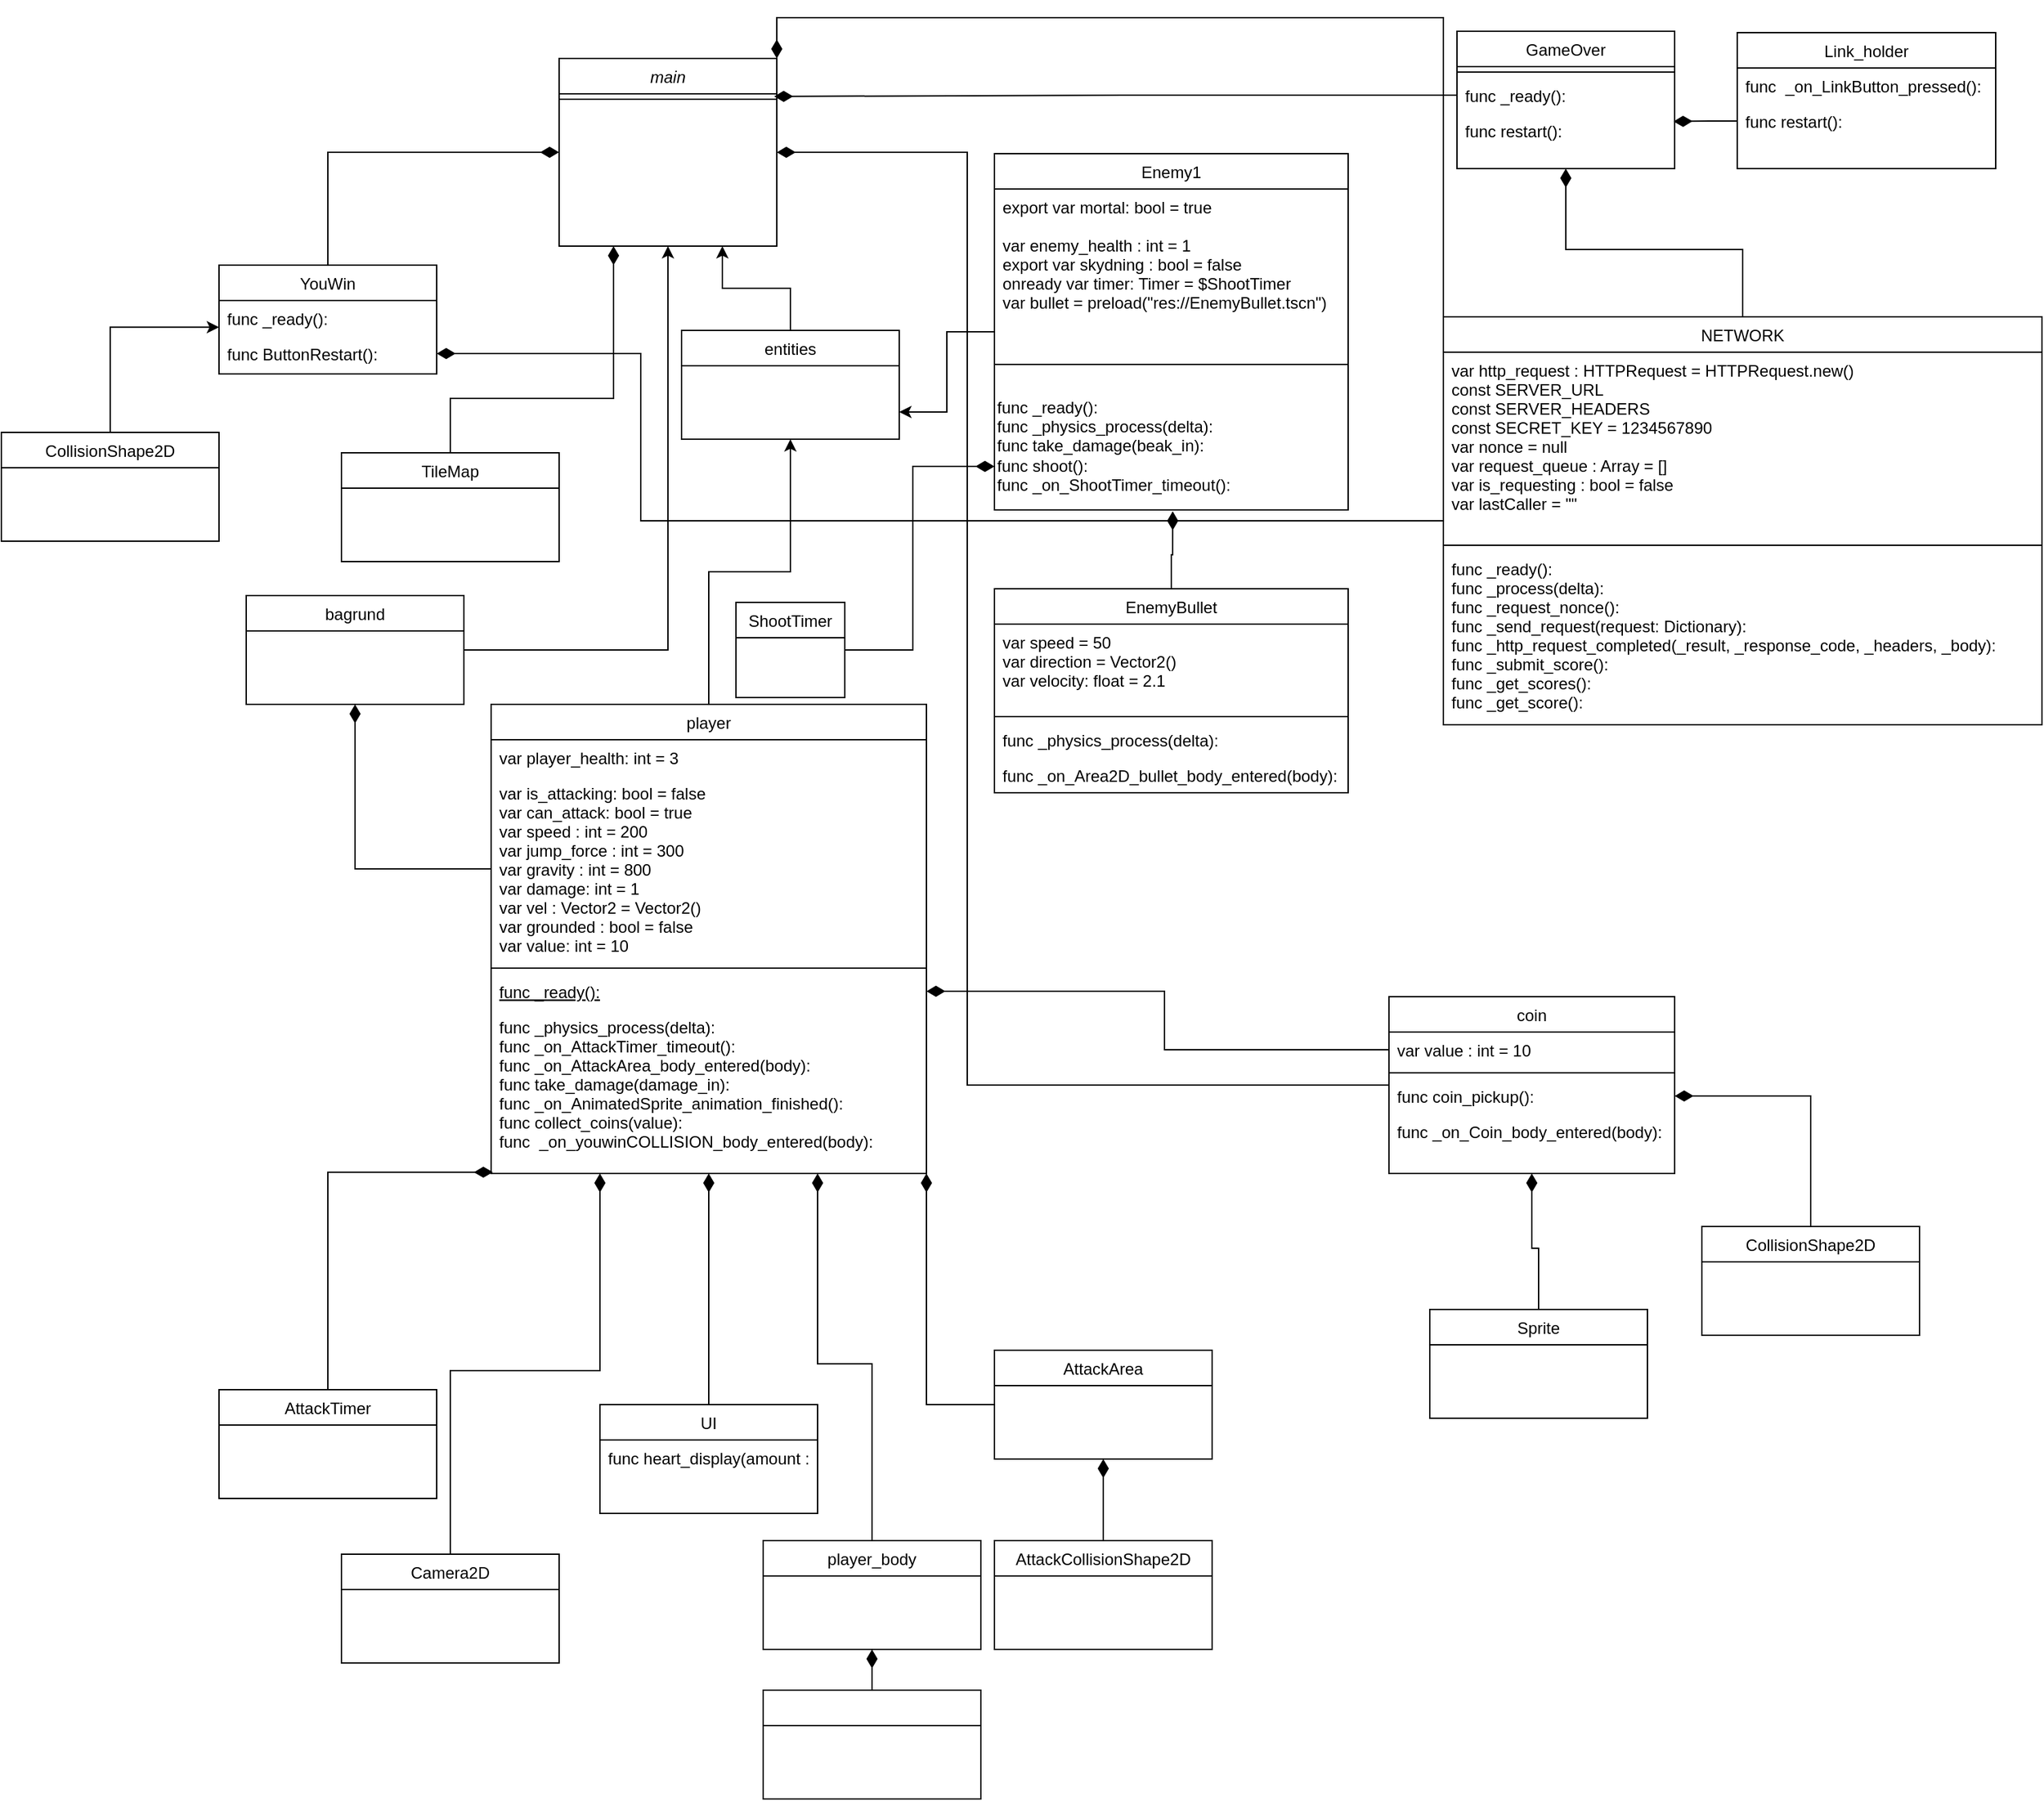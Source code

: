 <mxfile version="24.2.3" type="github">
  <diagram id="C5RBs43oDa-KdzZeNtuy" name="Page-1">
    <mxGraphModel dx="588" dy="365" grid="1" gridSize="10" guides="1" tooltips="1" connect="1" arrows="1" fold="1" page="1" pageScale="1" pageWidth="827" pageHeight="1169" math="0" shadow="0">
      <root>
        <mxCell id="WIyWlLk6GJQsqaUBKTNV-0" />
        <mxCell id="WIyWlLk6GJQsqaUBKTNV-1" parent="WIyWlLk6GJQsqaUBKTNV-0" />
        <mxCell id="zkfFHV4jXpPFQw0GAbJ--0" value="main&#xa;" style="swimlane;fontStyle=2;align=center;verticalAlign=top;childLayout=stackLayout;horizontal=1;startSize=26;horizontalStack=0;resizeParent=1;resizeLast=0;collapsible=1;marginBottom=0;rounded=0;shadow=0;strokeWidth=1;" parent="WIyWlLk6GJQsqaUBKTNV-1" vertex="1">
          <mxGeometry x="430" y="230" width="160" height="138" as="geometry">
            <mxRectangle x="230" y="140" width="160" height="26" as="alternateBounds" />
          </mxGeometry>
        </mxCell>
        <mxCell id="zkfFHV4jXpPFQw0GAbJ--4" value="" style="line;html=1;strokeWidth=1;align=left;verticalAlign=middle;spacingTop=-1;spacingLeft=3;spacingRight=3;rotatable=0;labelPosition=right;points=[];portConstraint=eastwest;" parent="zkfFHV4jXpPFQw0GAbJ--0" vertex="1">
          <mxGeometry y="26" width="160" height="8" as="geometry" />
        </mxCell>
        <mxCell id="t5_7RZDdP1yoLGq22iZe-99" style="edgeStyle=orthogonalEdgeStyle;rounded=0;orthogonalLoop=1;jettySize=auto;html=1;entryX=0.5;entryY=1;entryDx=0;entryDy=0;" parent="WIyWlLk6GJQsqaUBKTNV-1" source="zkfFHV4jXpPFQw0GAbJ--6" target="t5_7RZDdP1yoLGq22iZe-98" edge="1">
          <mxGeometry relative="1" as="geometry" />
        </mxCell>
        <mxCell id="zkfFHV4jXpPFQw0GAbJ--6" value="player&#xa;" style="swimlane;fontStyle=0;align=center;verticalAlign=top;childLayout=stackLayout;horizontal=1;startSize=26;horizontalStack=0;resizeParent=1;resizeLast=0;collapsible=1;marginBottom=0;rounded=0;shadow=0;strokeWidth=1;" parent="WIyWlLk6GJQsqaUBKTNV-1" vertex="1">
          <mxGeometry x="380" y="705" width="320" height="345" as="geometry">
            <mxRectangle x="130" y="380" width="160" height="26" as="alternateBounds" />
          </mxGeometry>
        </mxCell>
        <mxCell id="zkfFHV4jXpPFQw0GAbJ--7" value="var player_health: int = 3" style="text;align=left;verticalAlign=top;spacingLeft=4;spacingRight=4;overflow=hidden;rotatable=0;points=[[0,0.5],[1,0.5]];portConstraint=eastwest;" parent="zkfFHV4jXpPFQw0GAbJ--6" vertex="1">
          <mxGeometry y="26" width="320" height="26" as="geometry" />
        </mxCell>
        <mxCell id="zkfFHV4jXpPFQw0GAbJ--8" value="var is_attacking: bool = false&#xa;var can_attack: bool = true&#xa;var speed : int = 200&#xa;var jump_force : int = 300&#xa;var gravity : int = 800&#xa;var damage: int = 1&#xa;var vel : Vector2 = Vector2()&#xa;var grounded : bool = false&#xa;var value: int = 10" style="text;align=left;verticalAlign=top;spacingLeft=4;spacingRight=4;overflow=hidden;rotatable=0;points=[[0,0.5],[1,0.5]];portConstraint=eastwest;rounded=0;shadow=0;html=0;" parent="zkfFHV4jXpPFQw0GAbJ--6" vertex="1">
          <mxGeometry y="52" width="320" height="138" as="geometry" />
        </mxCell>
        <mxCell id="zkfFHV4jXpPFQw0GAbJ--9" value="" style="line;html=1;strokeWidth=1;align=left;verticalAlign=middle;spacingTop=-1;spacingLeft=3;spacingRight=3;rotatable=0;labelPosition=right;points=[];portConstraint=eastwest;" parent="zkfFHV4jXpPFQw0GAbJ--6" vertex="1">
          <mxGeometry y="190" width="320" height="8" as="geometry" />
        </mxCell>
        <mxCell id="zkfFHV4jXpPFQw0GAbJ--10" value="func _ready():&#xa;&#xa;" style="text;align=left;verticalAlign=top;spacingLeft=4;spacingRight=4;overflow=hidden;rotatable=0;points=[[0,0.5],[1,0.5]];portConstraint=eastwest;fontStyle=4" parent="zkfFHV4jXpPFQw0GAbJ--6" vertex="1">
          <mxGeometry y="198" width="320" height="26" as="geometry" />
        </mxCell>
        <mxCell id="zkfFHV4jXpPFQw0GAbJ--11" value="func _physics_process(delta):&#xa;func _on_AttackTimer_timeout():&#xa;func _on_AttackArea_body_entered(body):&#xa;func take_damage(damage_in):&#xa;func _on_AnimatedSprite_animation_finished():&#xa;func collect_coins(value):&#xa;func  _on_youwinCOLLISION_body_entered(body):&#xa;&#xa;" style="text;align=left;verticalAlign=top;spacingLeft=4;spacingRight=4;overflow=hidden;rotatable=0;points=[[0,0.5],[1,0.5]];portConstraint=eastwest;" parent="zkfFHV4jXpPFQw0GAbJ--6" vertex="1">
          <mxGeometry y="224" width="320" height="116" as="geometry" />
        </mxCell>
        <mxCell id="t5_7RZDdP1yoLGq22iZe-100" style="edgeStyle=orthogonalEdgeStyle;rounded=0;orthogonalLoop=1;jettySize=auto;html=1;entryX=1;entryY=0.75;entryDx=0;entryDy=0;" parent="WIyWlLk6GJQsqaUBKTNV-1" source="zkfFHV4jXpPFQw0GAbJ--13" target="t5_7RZDdP1yoLGq22iZe-98" edge="1">
          <mxGeometry relative="1" as="geometry" />
        </mxCell>
        <mxCell id="zkfFHV4jXpPFQw0GAbJ--13" value="Enemy1" style="swimlane;fontStyle=0;align=center;verticalAlign=top;childLayout=stackLayout;horizontal=1;startSize=26;horizontalStack=0;resizeParent=1;resizeLast=0;collapsible=1;marginBottom=0;rounded=0;shadow=0;strokeWidth=1;" parent="WIyWlLk6GJQsqaUBKTNV-1" vertex="1">
          <mxGeometry x="750" y="300" width="260" height="262" as="geometry">
            <mxRectangle x="340" y="380" width="170" height="26" as="alternateBounds" />
          </mxGeometry>
        </mxCell>
        <mxCell id="zkfFHV4jXpPFQw0GAbJ--14" value="export var mortal: bool = true&#xa;&#xa;var enemy_health : int = 1&#xa;export var skydning : bool = false&#xa;onready var timer: Timer = $ShootTimer&#xa;var bullet = preload(&quot;res://EnemyBullet.tscn&quot;)" style="text;align=left;verticalAlign=top;spacingLeft=4;spacingRight=4;overflow=hidden;rotatable=0;points=[[0,0.5],[1,0.5]];portConstraint=eastwest;" parent="zkfFHV4jXpPFQw0GAbJ--13" vertex="1">
          <mxGeometry y="26" width="260" height="114" as="geometry" />
        </mxCell>
        <mxCell id="zkfFHV4jXpPFQw0GAbJ--15" value="" style="line;html=1;strokeWidth=1;align=left;verticalAlign=middle;spacingTop=-1;spacingLeft=3;spacingRight=3;rotatable=0;labelPosition=right;points=[];portConstraint=eastwest;" parent="zkfFHV4jXpPFQw0GAbJ--13" vertex="1">
          <mxGeometry y="140" width="260" height="30" as="geometry" />
        </mxCell>
        <mxCell id="t5_7RZDdP1yoLGq22iZe-55" value="func _ready():&lt;br&gt;func _physics_process(delta):&lt;br&gt;func take_damage(beak_in):&lt;br&gt;func shoot():&lt;br&gt;func _on_ShootTimer_timeout():" style="text;html=1;align=left;verticalAlign=middle;resizable=0;points=[];autosize=1;strokeColor=none;fillColor=none;" parent="zkfFHV4jXpPFQw0GAbJ--13" vertex="1">
          <mxGeometry y="170" width="260" height="90" as="geometry" />
        </mxCell>
        <mxCell id="t5_7RZDdP1yoLGq22iZe-113" style="edgeStyle=orthogonalEdgeStyle;rounded=0;orthogonalLoop=1;jettySize=auto;html=1;entryX=1;entryY=0.5;entryDx=0;entryDy=0;endArrow=diamondThin;endFill=1;endSize=11;" parent="WIyWlLk6GJQsqaUBKTNV-1" source="zkfFHV4jXpPFQw0GAbJ--17" target="zkfFHV4jXpPFQw0GAbJ--0" edge="1">
          <mxGeometry relative="1" as="geometry">
            <Array as="points">
              <mxPoint x="730" y="985" />
              <mxPoint x="730" y="299" />
            </Array>
          </mxGeometry>
        </mxCell>
        <mxCell id="zkfFHV4jXpPFQw0GAbJ--17" value="coin&#xa;" style="swimlane;fontStyle=0;align=center;verticalAlign=top;childLayout=stackLayout;horizontal=1;startSize=26;horizontalStack=0;resizeParent=1;resizeLast=0;collapsible=1;marginBottom=0;rounded=0;shadow=0;strokeWidth=1;" parent="WIyWlLk6GJQsqaUBKTNV-1" vertex="1">
          <mxGeometry x="1040" y="920" width="210" height="130" as="geometry">
            <mxRectangle x="550" y="140" width="160" height="26" as="alternateBounds" />
          </mxGeometry>
        </mxCell>
        <mxCell id="zkfFHV4jXpPFQw0GAbJ--18" value="var value : int = 10" style="text;align=left;verticalAlign=top;spacingLeft=4;spacingRight=4;overflow=hidden;rotatable=0;points=[[0,0.5],[1,0.5]];portConstraint=eastwest;" parent="zkfFHV4jXpPFQw0GAbJ--17" vertex="1">
          <mxGeometry y="26" width="210" height="26" as="geometry" />
        </mxCell>
        <mxCell id="zkfFHV4jXpPFQw0GAbJ--23" value="" style="line;html=1;strokeWidth=1;align=left;verticalAlign=middle;spacingTop=-1;spacingLeft=3;spacingRight=3;rotatable=0;labelPosition=right;points=[];portConstraint=eastwest;" parent="zkfFHV4jXpPFQw0GAbJ--17" vertex="1">
          <mxGeometry y="52" width="210" height="8" as="geometry" />
        </mxCell>
        <mxCell id="zkfFHV4jXpPFQw0GAbJ--24" value="func coin_pickup():" style="text;align=left;verticalAlign=top;spacingLeft=4;spacingRight=4;overflow=hidden;rotatable=0;points=[[0,0.5],[1,0.5]];portConstraint=eastwest;" parent="zkfFHV4jXpPFQw0GAbJ--17" vertex="1">
          <mxGeometry y="60" width="210" height="26" as="geometry" />
        </mxCell>
        <mxCell id="zkfFHV4jXpPFQw0GAbJ--25" value="func _on_Coin_body_entered(body):" style="text;align=left;verticalAlign=top;spacingLeft=4;spacingRight=4;overflow=hidden;rotatable=0;points=[[0,0.5],[1,0.5]];portConstraint=eastwest;" parent="zkfFHV4jXpPFQw0GAbJ--17" vertex="1">
          <mxGeometry y="86" width="210" height="26" as="geometry" />
        </mxCell>
        <mxCell id="t5_7RZDdP1yoLGq22iZe-0" value="EnemyBullet" style="swimlane;fontStyle=0;align=center;verticalAlign=top;childLayout=stackLayout;horizontal=1;startSize=26;horizontalStack=0;resizeParent=1;resizeLast=0;collapsible=1;marginBottom=0;rounded=0;shadow=0;strokeWidth=1;" parent="WIyWlLk6GJQsqaUBKTNV-1" vertex="1">
          <mxGeometry x="750" y="620" width="260" height="150" as="geometry">
            <mxRectangle x="550" y="140" width="160" height="26" as="alternateBounds" />
          </mxGeometry>
        </mxCell>
        <mxCell id="t5_7RZDdP1yoLGq22iZe-1" value="var speed = 50&#xa;var direction = Vector2()&#xa;var velocity: float = 2.1&#xa;" style="text;align=left;verticalAlign=top;spacingLeft=4;spacingRight=4;overflow=hidden;rotatable=0;points=[[0,0.5],[1,0.5]];portConstraint=eastwest;" parent="t5_7RZDdP1yoLGq22iZe-0" vertex="1">
          <mxGeometry y="26" width="260" height="64" as="geometry" />
        </mxCell>
        <mxCell id="t5_7RZDdP1yoLGq22iZe-6" value="" style="line;html=1;strokeWidth=1;align=left;verticalAlign=middle;spacingTop=-1;spacingLeft=3;spacingRight=3;rotatable=0;labelPosition=right;points=[];portConstraint=eastwest;" parent="t5_7RZDdP1yoLGq22iZe-0" vertex="1">
          <mxGeometry y="90" width="260" height="8" as="geometry" />
        </mxCell>
        <mxCell id="t5_7RZDdP1yoLGq22iZe-7" value="func _physics_process(delta):" style="text;align=left;verticalAlign=top;spacingLeft=4;spacingRight=4;overflow=hidden;rotatable=0;points=[[0,0.5],[1,0.5]];portConstraint=eastwest;" parent="t5_7RZDdP1yoLGq22iZe-0" vertex="1">
          <mxGeometry y="98" width="260" height="26" as="geometry" />
        </mxCell>
        <mxCell id="t5_7RZDdP1yoLGq22iZe-8" value="func _on_Area2D_bullet_body_entered(body):" style="text;align=left;verticalAlign=top;spacingLeft=4;spacingRight=4;overflow=hidden;rotatable=0;points=[[0,0.5],[1,0.5]];portConstraint=eastwest;" parent="t5_7RZDdP1yoLGq22iZe-0" vertex="1">
          <mxGeometry y="124" width="260" height="26" as="geometry" />
        </mxCell>
        <mxCell id="t5_7RZDdP1yoLGq22iZe-102" style="edgeStyle=orthogonalEdgeStyle;rounded=0;orthogonalLoop=1;jettySize=auto;html=1;entryX=0;entryY=0.5;entryDx=0;entryDy=0;exitX=0.5;exitY=0;exitDx=0;exitDy=0;endArrow=diamondThin;endFill=1;endSize=11;" parent="WIyWlLk6GJQsqaUBKTNV-1" source="t5_7RZDdP1yoLGq22iZe-10" target="zkfFHV4jXpPFQw0GAbJ--0" edge="1">
          <mxGeometry relative="1" as="geometry" />
        </mxCell>
        <mxCell id="t5_7RZDdP1yoLGq22iZe-10" value="YouWin" style="swimlane;fontStyle=0;align=center;verticalAlign=top;childLayout=stackLayout;horizontal=1;startSize=26;horizontalStack=0;resizeParent=1;resizeLast=0;collapsible=1;marginBottom=0;rounded=0;shadow=0;strokeWidth=1;" parent="WIyWlLk6GJQsqaUBKTNV-1" vertex="1">
          <mxGeometry x="180" y="382" width="160" height="80" as="geometry">
            <mxRectangle x="550" y="140" width="160" height="26" as="alternateBounds" />
          </mxGeometry>
        </mxCell>
        <mxCell id="t5_7RZDdP1yoLGq22iZe-17" value="func _ready():" style="text;align=left;verticalAlign=top;spacingLeft=4;spacingRight=4;overflow=hidden;rotatable=0;points=[[0,0.5],[1,0.5]];portConstraint=eastwest;" parent="t5_7RZDdP1yoLGq22iZe-10" vertex="1">
          <mxGeometry y="26" width="160" height="26" as="geometry" />
        </mxCell>
        <mxCell id="t5_7RZDdP1yoLGq22iZe-18" value="func ButtonRestart():" style="text;align=left;verticalAlign=top;spacingLeft=4;spacingRight=4;overflow=hidden;rotatable=0;points=[[0,0.5],[1,0.5]];portConstraint=eastwest;" parent="t5_7RZDdP1yoLGq22iZe-10" vertex="1">
          <mxGeometry y="52" width="160" height="26" as="geometry" />
        </mxCell>
        <mxCell id="t5_7RZDdP1yoLGq22iZe-20" value="GameOver" style="swimlane;fontStyle=0;align=center;verticalAlign=top;childLayout=stackLayout;horizontal=1;startSize=26;horizontalStack=0;resizeParent=1;resizeLast=0;collapsible=1;marginBottom=0;rounded=0;shadow=0;strokeWidth=1;" parent="WIyWlLk6GJQsqaUBKTNV-1" vertex="1">
          <mxGeometry x="1090" y="210" width="160" height="101" as="geometry">
            <mxRectangle x="550" y="140" width="160" height="26" as="alternateBounds" />
          </mxGeometry>
        </mxCell>
        <mxCell id="t5_7RZDdP1yoLGq22iZe-26" value="" style="line;html=1;strokeWidth=1;align=left;verticalAlign=middle;spacingTop=-1;spacingLeft=3;spacingRight=3;rotatable=0;labelPosition=right;points=[];portConstraint=eastwest;" parent="t5_7RZDdP1yoLGq22iZe-20" vertex="1">
          <mxGeometry y="26" width="160" height="8" as="geometry" />
        </mxCell>
        <mxCell id="t5_7RZDdP1yoLGq22iZe-27" value="func _ready():" style="text;align=left;verticalAlign=top;spacingLeft=4;spacingRight=4;overflow=hidden;rotatable=0;points=[[0,0.5],[1,0.5]];portConstraint=eastwest;" parent="t5_7RZDdP1yoLGq22iZe-20" vertex="1">
          <mxGeometry y="34" width="160" height="26" as="geometry" />
        </mxCell>
        <mxCell id="t5_7RZDdP1yoLGq22iZe-28" value="func restart():" style="text;align=left;verticalAlign=top;spacingLeft=4;spacingRight=4;overflow=hidden;rotatable=0;points=[[0,0.5],[1,0.5]];portConstraint=eastwest;" parent="t5_7RZDdP1yoLGq22iZe-20" vertex="1">
          <mxGeometry y="60" width="160" height="26" as="geometry" />
        </mxCell>
        <mxCell id="t5_7RZDdP1yoLGq22iZe-30" value="Link_holder" style="swimlane;fontStyle=0;align=center;verticalAlign=top;childLayout=stackLayout;horizontal=1;startSize=26;horizontalStack=0;resizeParent=1;resizeLast=0;collapsible=1;marginBottom=0;rounded=0;shadow=0;strokeWidth=1;" parent="WIyWlLk6GJQsqaUBKTNV-1" vertex="1">
          <mxGeometry x="1296" y="211" width="190" height="100" as="geometry">
            <mxRectangle x="550" y="140" width="160" height="26" as="alternateBounds" />
          </mxGeometry>
        </mxCell>
        <mxCell id="t5_7RZDdP1yoLGq22iZe-37" value="func  _on_LinkButton_pressed():" style="text;align=left;verticalAlign=top;spacingLeft=4;spacingRight=4;overflow=hidden;rotatable=0;points=[[0,0.5],[1,0.5]];portConstraint=eastwest;" parent="t5_7RZDdP1yoLGq22iZe-30" vertex="1">
          <mxGeometry y="26" width="190" height="26" as="geometry" />
        </mxCell>
        <mxCell id="t5_7RZDdP1yoLGq22iZe-38" value="func restart():" style="text;align=left;verticalAlign=top;spacingLeft=4;spacingRight=4;overflow=hidden;rotatable=0;points=[[0,0.5],[1,0.5]];portConstraint=eastwest;" parent="t5_7RZDdP1yoLGq22iZe-30" vertex="1">
          <mxGeometry y="52" width="190" height="26" as="geometry" />
        </mxCell>
        <mxCell id="t5_7RZDdP1yoLGq22iZe-75" style="edgeStyle=orthogonalEdgeStyle;rounded=0;orthogonalLoop=1;jettySize=auto;html=1;entryX=0.5;entryY=1;entryDx=0;entryDy=0;endArrow=diamondThin;endFill=1;endSize=11;" parent="WIyWlLk6GJQsqaUBKTNV-1" source="t5_7RZDdP1yoLGq22iZe-40" target="zkfFHV4jXpPFQw0GAbJ--6" edge="1">
          <mxGeometry relative="1" as="geometry" />
        </mxCell>
        <mxCell id="t5_7RZDdP1yoLGq22iZe-40" value="UI" style="swimlane;fontStyle=0;align=center;verticalAlign=top;childLayout=stackLayout;horizontal=1;startSize=26;horizontalStack=0;resizeParent=1;resizeLast=0;collapsible=1;marginBottom=0;rounded=0;shadow=0;strokeWidth=1;" parent="WIyWlLk6GJQsqaUBKTNV-1" vertex="1">
          <mxGeometry x="460" y="1220" width="160" height="80" as="geometry">
            <mxRectangle x="550" y="140" width="160" height="26" as="alternateBounds" />
          </mxGeometry>
        </mxCell>
        <mxCell id="t5_7RZDdP1yoLGq22iZe-47" value="func heart_display(amount : int):" style="text;align=left;verticalAlign=top;spacingLeft=4;spacingRight=4;overflow=hidden;rotatable=0;points=[[0,0.5],[1,0.5]];portConstraint=eastwest;" parent="t5_7RZDdP1yoLGq22iZe-40" vertex="1">
          <mxGeometry y="26" width="160" height="26" as="geometry" />
        </mxCell>
        <mxCell id="t5_7RZDdP1yoLGq22iZe-68" style="edgeStyle=orthogonalEdgeStyle;rounded=0;orthogonalLoop=1;jettySize=auto;html=1;entryX=0.5;entryY=1;entryDx=0;entryDy=0;endArrow=diamondThin;endFill=1;endSize=11;" parent="WIyWlLk6GJQsqaUBKTNV-1" source="t5_7RZDdP1yoLGq22iZe-56" target="t5_7RZDdP1yoLGq22iZe-20" edge="1">
          <mxGeometry relative="1" as="geometry" />
        </mxCell>
        <mxCell id="t5_7RZDdP1yoLGq22iZe-103" style="edgeStyle=orthogonalEdgeStyle;rounded=0;orthogonalLoop=1;jettySize=auto;html=1;exitX=0;exitY=0;exitDx=0;exitDy=0;entryX=1;entryY=0;entryDx=0;entryDy=0;endArrow=diamondThin;endFill=1;endSize=11;" parent="WIyWlLk6GJQsqaUBKTNV-1" source="t5_7RZDdP1yoLGq22iZe-56" target="zkfFHV4jXpPFQw0GAbJ--0" edge="1">
          <mxGeometry relative="1" as="geometry" />
        </mxCell>
        <mxCell id="t5_7RZDdP1yoLGq22iZe-108" style="edgeStyle=orthogonalEdgeStyle;rounded=0;orthogonalLoop=1;jettySize=auto;html=1;entryX=1;entryY=0.5;entryDx=0;entryDy=0;endArrow=diamondThin;endFill=1;endSize=11;" parent="WIyWlLk6GJQsqaUBKTNV-1" source="t5_7RZDdP1yoLGq22iZe-56" target="t5_7RZDdP1yoLGq22iZe-18" edge="1">
          <mxGeometry relative="1" as="geometry">
            <Array as="points">
              <mxPoint x="490" y="570" />
              <mxPoint x="490" y="447" />
            </Array>
          </mxGeometry>
        </mxCell>
        <mxCell id="t5_7RZDdP1yoLGq22iZe-56" value="NETWORK" style="swimlane;fontStyle=0;align=center;verticalAlign=top;childLayout=stackLayout;horizontal=1;startSize=26;horizontalStack=0;resizeParent=1;resizeLast=0;collapsible=1;marginBottom=0;rounded=0;shadow=0;strokeWidth=1;" parent="WIyWlLk6GJQsqaUBKTNV-1" vertex="1">
          <mxGeometry x="1080" y="420" width="440" height="300" as="geometry">
            <mxRectangle x="130" y="380" width="160" height="26" as="alternateBounds" />
          </mxGeometry>
        </mxCell>
        <mxCell id="t5_7RZDdP1yoLGq22iZe-58" value="var http_request : HTTPRequest = HTTPRequest.new()&#xa;const SERVER_URL &#xa;const SERVER_HEADERS &#xa;const SECRET_KEY = 1234567890&#xa;var nonce = null&#xa;var request_queue : Array = []&#xa;var is_requesting : bool = false&#xa;var lastCaller = &quot;&quot;" style="text;align=left;verticalAlign=top;spacingLeft=4;spacingRight=4;overflow=hidden;rotatable=0;points=[[0,0.5],[1,0.5]];portConstraint=eastwest;rounded=0;shadow=0;html=0;" parent="t5_7RZDdP1yoLGq22iZe-56" vertex="1">
          <mxGeometry y="26" width="440" height="138" as="geometry" />
        </mxCell>
        <mxCell id="t5_7RZDdP1yoLGq22iZe-59" value="" style="line;html=1;strokeWidth=1;align=left;verticalAlign=middle;spacingTop=-1;spacingLeft=3;spacingRight=3;rotatable=0;labelPosition=right;points=[];portConstraint=eastwest;" parent="t5_7RZDdP1yoLGq22iZe-56" vertex="1">
          <mxGeometry y="164" width="440" height="8" as="geometry" />
        </mxCell>
        <mxCell id="t5_7RZDdP1yoLGq22iZe-61" value="func _ready():&#xa;func _process(delta):&#xa;func _request_nonce():&#xa;func _send_request(request: Dictionary):&#xa;func _http_request_completed(_result, _response_code, _headers, _body):&#xa;func _submit_score():&#xa;func _get_scores():&#xa;func _get_score():&#xa;func _get_player():&#xa;&#xa;" style="text;align=left;verticalAlign=top;spacingLeft=4;spacingRight=4;overflow=hidden;rotatable=0;points=[[0,0.5],[1,0.5]];portConstraint=eastwest;" parent="t5_7RZDdP1yoLGq22iZe-56" vertex="1">
          <mxGeometry y="172" width="440" height="116" as="geometry" />
        </mxCell>
        <mxCell id="t5_7RZDdP1yoLGq22iZe-65" style="edgeStyle=orthogonalEdgeStyle;rounded=0;orthogonalLoop=1;jettySize=auto;html=1;entryX=0.504;entryY=1.034;entryDx=0;entryDy=0;entryPerimeter=0;endArrow=diamondThin;endFill=1;endSize=11;" parent="WIyWlLk6GJQsqaUBKTNV-1" source="t5_7RZDdP1yoLGq22iZe-0" target="t5_7RZDdP1yoLGq22iZe-55" edge="1">
          <mxGeometry relative="1" as="geometry" />
        </mxCell>
        <mxCell id="t5_7RZDdP1yoLGq22iZe-71" style="edgeStyle=orthogonalEdgeStyle;rounded=0;orthogonalLoop=1;jettySize=auto;html=1;entryX=0.995;entryY=0.243;entryDx=0;entryDy=0;entryPerimeter=0;endSize=11;endArrow=diamondThin;endFill=1;" parent="WIyWlLk6GJQsqaUBKTNV-1" source="t5_7RZDdP1yoLGq22iZe-38" target="t5_7RZDdP1yoLGq22iZe-28" edge="1">
          <mxGeometry relative="1" as="geometry" />
        </mxCell>
        <mxCell id="t5_7RZDdP1yoLGq22iZe-72" style="edgeStyle=orthogonalEdgeStyle;rounded=0;orthogonalLoop=1;jettySize=auto;html=1;exitX=0;exitY=0.5;exitDx=0;exitDy=0;entryX=0.988;entryY=0.241;entryDx=0;entryDy=0;entryPerimeter=0;endArrow=diamondThin;endFill=1;endSize=11;" parent="WIyWlLk6GJQsqaUBKTNV-1" source="t5_7RZDdP1yoLGq22iZe-27" target="zkfFHV4jXpPFQw0GAbJ--4" edge="1">
          <mxGeometry relative="1" as="geometry" />
        </mxCell>
        <mxCell id="t5_7RZDdP1yoLGq22iZe-76" value="AttackArea" style="swimlane;fontStyle=0;align=center;verticalAlign=top;childLayout=stackLayout;horizontal=1;startSize=26;horizontalStack=0;resizeParent=1;resizeLast=0;collapsible=1;marginBottom=0;rounded=0;shadow=0;strokeWidth=1;" parent="WIyWlLk6GJQsqaUBKTNV-1" vertex="1">
          <mxGeometry x="750" y="1180" width="160" height="80" as="geometry">
            <mxRectangle x="550" y="140" width="160" height="26" as="alternateBounds" />
          </mxGeometry>
        </mxCell>
        <mxCell id="t5_7RZDdP1yoLGq22iZe-78" style="edgeStyle=orthogonalEdgeStyle;rounded=0;orthogonalLoop=1;jettySize=auto;html=1;entryX=1;entryY=1;entryDx=0;entryDy=0;endArrow=diamondThin;endFill=1;endSize=11;" parent="WIyWlLk6GJQsqaUBKTNV-1" source="t5_7RZDdP1yoLGq22iZe-76" target="zkfFHV4jXpPFQw0GAbJ--6" edge="1">
          <mxGeometry relative="1" as="geometry" />
        </mxCell>
        <mxCell id="t5_7RZDdP1yoLGq22iZe-80" style="edgeStyle=orthogonalEdgeStyle;rounded=0;orthogonalLoop=1;jettySize=auto;html=1;entryX=0.5;entryY=1;entryDx=0;entryDy=0;endArrow=diamondThin;endFill=1;endSize=11;" parent="WIyWlLk6GJQsqaUBKTNV-1" source="t5_7RZDdP1yoLGq22iZe-79" target="t5_7RZDdP1yoLGq22iZe-76" edge="1">
          <mxGeometry relative="1" as="geometry" />
        </mxCell>
        <mxCell id="t5_7RZDdP1yoLGq22iZe-79" value="AttackCollisionShape2D" style="swimlane;fontStyle=0;align=center;verticalAlign=top;childLayout=stackLayout;horizontal=1;startSize=26;horizontalStack=0;resizeParent=1;resizeLast=0;collapsible=1;marginBottom=0;rounded=0;shadow=0;strokeWidth=1;" parent="WIyWlLk6GJQsqaUBKTNV-1" vertex="1">
          <mxGeometry x="750" y="1320" width="160" height="80" as="geometry">
            <mxRectangle x="550" y="140" width="160" height="26" as="alternateBounds" />
          </mxGeometry>
        </mxCell>
        <mxCell id="t5_7RZDdP1yoLGq22iZe-81" value="AttackTimer" style="swimlane;fontStyle=0;align=center;verticalAlign=top;childLayout=stackLayout;horizontal=1;startSize=26;horizontalStack=0;resizeParent=1;resizeLast=0;collapsible=1;marginBottom=0;rounded=0;shadow=0;strokeWidth=1;" parent="WIyWlLk6GJQsqaUBKTNV-1" vertex="1">
          <mxGeometry x="180" y="1209" width="160" height="80" as="geometry">
            <mxRectangle x="550" y="140" width="160" height="26" as="alternateBounds" />
          </mxGeometry>
        </mxCell>
        <mxCell id="t5_7RZDdP1yoLGq22iZe-83" style="edgeStyle=orthogonalEdgeStyle;rounded=0;orthogonalLoop=1;jettySize=auto;html=1;entryX=0.004;entryY=1.035;entryDx=0;entryDy=0;entryPerimeter=0;endSize=11;endArrow=diamondThin;endFill=1;" parent="WIyWlLk6GJQsqaUBKTNV-1" source="t5_7RZDdP1yoLGq22iZe-81" target="zkfFHV4jXpPFQw0GAbJ--11" edge="1">
          <mxGeometry relative="1" as="geometry" />
        </mxCell>
        <mxCell id="t5_7RZDdP1yoLGq22iZe-89" style="edgeStyle=orthogonalEdgeStyle;rounded=0;orthogonalLoop=1;jettySize=auto;html=1;entryX=0.25;entryY=1;entryDx=0;entryDy=0;endArrow=diamondThin;endFill=1;endSize=11;" parent="WIyWlLk6GJQsqaUBKTNV-1" source="t5_7RZDdP1yoLGq22iZe-85" target="zkfFHV4jXpPFQw0GAbJ--6" edge="1">
          <mxGeometry relative="1" as="geometry">
            <mxPoint x="420" y="1140" as="targetPoint" />
          </mxGeometry>
        </mxCell>
        <mxCell id="t5_7RZDdP1yoLGq22iZe-85" value="Camera2D" style="swimlane;fontStyle=0;align=center;verticalAlign=top;childLayout=stackLayout;horizontal=1;startSize=26;horizontalStack=0;resizeParent=1;resizeLast=0;collapsible=1;marginBottom=0;rounded=0;shadow=0;strokeWidth=1;" parent="WIyWlLk6GJQsqaUBKTNV-1" vertex="1">
          <mxGeometry x="270" y="1330" width="160" height="80" as="geometry">
            <mxRectangle x="550" y="140" width="160" height="26" as="alternateBounds" />
          </mxGeometry>
        </mxCell>
        <mxCell id="t5_7RZDdP1yoLGq22iZe-90" style="edgeStyle=orthogonalEdgeStyle;rounded=0;orthogonalLoop=1;jettySize=auto;html=1;entryX=0.75;entryY=1;entryDx=0;entryDy=0;endArrow=diamondThin;endFill=1;endSize=11;" parent="WIyWlLk6GJQsqaUBKTNV-1" source="t5_7RZDdP1yoLGq22iZe-88" target="zkfFHV4jXpPFQw0GAbJ--6" edge="1">
          <mxGeometry relative="1" as="geometry">
            <mxPoint x="660" y="1060" as="targetPoint" />
          </mxGeometry>
        </mxCell>
        <mxCell id="t5_7RZDdP1yoLGq22iZe-88" value="player_body" style="swimlane;fontStyle=0;align=center;verticalAlign=top;childLayout=stackLayout;horizontal=1;startSize=26;horizontalStack=0;resizeParent=1;resizeLast=0;collapsible=1;marginBottom=0;rounded=0;shadow=0;strokeWidth=1;" parent="WIyWlLk6GJQsqaUBKTNV-1" vertex="1">
          <mxGeometry x="580" y="1320" width="160" height="80" as="geometry">
            <mxRectangle x="550" y="140" width="160" height="26" as="alternateBounds" />
          </mxGeometry>
        </mxCell>
        <mxCell id="t5_7RZDdP1yoLGq22iZe-94" style="edgeStyle=orthogonalEdgeStyle;rounded=0;orthogonalLoop=1;jettySize=auto;html=1;entryX=0.5;entryY=1;entryDx=0;entryDy=0;endArrow=diamondThin;endFill=1;endSize=11;" parent="WIyWlLk6GJQsqaUBKTNV-1" source="t5_7RZDdP1yoLGq22iZe-93" target="t5_7RZDdP1yoLGq22iZe-88" edge="1">
          <mxGeometry relative="1" as="geometry" />
        </mxCell>
        <mxCell id="t5_7RZDdP1yoLGq22iZe-93" value=" " style="swimlane;fontStyle=0;align=center;verticalAlign=top;childLayout=stackLayout;horizontal=1;startSize=26;horizontalStack=0;resizeParent=1;resizeLast=0;collapsible=1;marginBottom=0;rounded=0;shadow=0;strokeWidth=1;" parent="WIyWlLk6GJQsqaUBKTNV-1" vertex="1">
          <mxGeometry x="580" y="1430" width="160" height="80" as="geometry">
            <mxRectangle x="550" y="140" width="160" height="26" as="alternateBounds" />
          </mxGeometry>
        </mxCell>
        <mxCell id="t5_7RZDdP1yoLGq22iZe-97" style="edgeStyle=orthogonalEdgeStyle;rounded=0;orthogonalLoop=1;jettySize=auto;html=1;entryX=0.25;entryY=1;entryDx=0;entryDy=0;endArrow=diamondThin;endFill=1;endSize=11;" parent="WIyWlLk6GJQsqaUBKTNV-1" source="t5_7RZDdP1yoLGq22iZe-95" target="zkfFHV4jXpPFQw0GAbJ--0" edge="1">
          <mxGeometry relative="1" as="geometry">
            <mxPoint x="450" y="380" as="targetPoint" />
            <Array as="points">
              <mxPoint x="350" y="480" />
              <mxPoint x="470" y="480" />
            </Array>
          </mxGeometry>
        </mxCell>
        <mxCell id="t5_7RZDdP1yoLGq22iZe-95" value="TileMap&#xa;" style="swimlane;fontStyle=0;align=center;verticalAlign=top;childLayout=stackLayout;horizontal=1;startSize=26;horizontalStack=0;resizeParent=1;resizeLast=0;collapsible=1;marginBottom=0;rounded=0;shadow=0;strokeWidth=1;" parent="WIyWlLk6GJQsqaUBKTNV-1" vertex="1">
          <mxGeometry x="270" y="520" width="160" height="80" as="geometry">
            <mxRectangle x="550" y="140" width="160" height="26" as="alternateBounds" />
          </mxGeometry>
        </mxCell>
        <mxCell id="t5_7RZDdP1yoLGq22iZe-101" style="edgeStyle=orthogonalEdgeStyle;rounded=0;orthogonalLoop=1;jettySize=auto;html=1;entryX=0.75;entryY=1;entryDx=0;entryDy=0;" parent="WIyWlLk6GJQsqaUBKTNV-1" source="t5_7RZDdP1yoLGq22iZe-98" target="zkfFHV4jXpPFQw0GAbJ--0" edge="1">
          <mxGeometry relative="1" as="geometry" />
        </mxCell>
        <mxCell id="t5_7RZDdP1yoLGq22iZe-98" value="entities" style="swimlane;fontStyle=0;align=center;verticalAlign=top;childLayout=stackLayout;horizontal=1;startSize=26;horizontalStack=0;resizeParent=1;resizeLast=0;collapsible=1;marginBottom=0;rounded=0;shadow=0;strokeWidth=1;" parent="WIyWlLk6GJQsqaUBKTNV-1" vertex="1">
          <mxGeometry x="520" y="430" width="160" height="80" as="geometry">
            <mxRectangle x="550" y="140" width="160" height="26" as="alternateBounds" />
          </mxGeometry>
        </mxCell>
        <mxCell id="t5_7RZDdP1yoLGq22iZe-105" style="edgeStyle=orthogonalEdgeStyle;rounded=0;orthogonalLoop=1;jettySize=auto;html=1;entryX=0.5;entryY=1;entryDx=0;entryDy=0;endArrow=diamondThin;endFill=1;endSize=11;exitX=0;exitY=0.5;exitDx=0;exitDy=0;" parent="WIyWlLk6GJQsqaUBKTNV-1" source="zkfFHV4jXpPFQw0GAbJ--8" target="t5_7RZDdP1yoLGq22iZe-104" edge="1">
          <mxGeometry relative="1" as="geometry">
            <mxPoint x="190.0" y="830" as="sourcePoint" />
            <mxPoint x="290.0" y="951.0" as="targetPoint" />
          </mxGeometry>
        </mxCell>
        <mxCell id="t5_7RZDdP1yoLGq22iZe-106" style="edgeStyle=orthogonalEdgeStyle;rounded=0;orthogonalLoop=1;jettySize=auto;html=1;entryX=0.5;entryY=1;entryDx=0;entryDy=0;" parent="WIyWlLk6GJQsqaUBKTNV-1" source="t5_7RZDdP1yoLGq22iZe-104" target="zkfFHV4jXpPFQw0GAbJ--0" edge="1">
          <mxGeometry relative="1" as="geometry" />
        </mxCell>
        <mxCell id="t5_7RZDdP1yoLGq22iZe-104" value="bagrund" style="swimlane;fontStyle=0;align=center;verticalAlign=top;childLayout=stackLayout;horizontal=1;startSize=26;horizontalStack=0;resizeParent=1;resizeLast=0;collapsible=1;marginBottom=0;rounded=0;shadow=0;strokeWidth=1;" parent="WIyWlLk6GJQsqaUBKTNV-1" vertex="1">
          <mxGeometry x="200" y="625" width="160" height="80" as="geometry">
            <mxRectangle x="550" y="140" width="160" height="26" as="alternateBounds" />
          </mxGeometry>
        </mxCell>
        <mxCell id="t5_7RZDdP1yoLGq22iZe-109" style="edgeStyle=orthogonalEdgeStyle;rounded=0;orthogonalLoop=1;jettySize=auto;html=1;entryX=1;entryY=0.5;entryDx=0;entryDy=0;endArrow=diamondThin;endFill=1;endSize=11;" parent="WIyWlLk6GJQsqaUBKTNV-1" source="zkfFHV4jXpPFQw0GAbJ--18" target="zkfFHV4jXpPFQw0GAbJ--10" edge="1">
          <mxGeometry relative="1" as="geometry" />
        </mxCell>
        <mxCell id="t5_7RZDdP1yoLGq22iZe-114" value="CollisionShape2D" style="swimlane;fontStyle=0;align=center;verticalAlign=top;childLayout=stackLayout;horizontal=1;startSize=26;horizontalStack=0;resizeParent=1;resizeLast=0;collapsible=1;marginBottom=0;rounded=0;shadow=0;strokeWidth=1;" parent="WIyWlLk6GJQsqaUBKTNV-1" vertex="1">
          <mxGeometry x="20" y="505" width="160" height="80" as="geometry">
            <mxRectangle x="550" y="140" width="160" height="26" as="alternateBounds" />
          </mxGeometry>
        </mxCell>
        <mxCell id="t5_7RZDdP1yoLGq22iZe-117" style="edgeStyle=orthogonalEdgeStyle;rounded=0;orthogonalLoop=1;jettySize=auto;html=1;entryX=0;entryY=-0.245;entryDx=0;entryDy=0;entryPerimeter=0;" parent="WIyWlLk6GJQsqaUBKTNV-1" source="t5_7RZDdP1yoLGq22iZe-114" target="t5_7RZDdP1yoLGq22iZe-18" edge="1">
          <mxGeometry relative="1" as="geometry" />
        </mxCell>
        <mxCell id="t5_7RZDdP1yoLGq22iZe-120" style="edgeStyle=orthogonalEdgeStyle;rounded=0;orthogonalLoop=1;jettySize=auto;html=1;entryX=1;entryY=0.5;entryDx=0;entryDy=0;endArrow=diamondThin;endFill=1;endSize=11;" parent="WIyWlLk6GJQsqaUBKTNV-1" source="t5_7RZDdP1yoLGq22iZe-118" target="zkfFHV4jXpPFQw0GAbJ--24" edge="1">
          <mxGeometry relative="1" as="geometry" />
        </mxCell>
        <mxCell id="t5_7RZDdP1yoLGq22iZe-118" value="CollisionShape2D" style="swimlane;fontStyle=0;align=center;verticalAlign=top;childLayout=stackLayout;horizontal=1;startSize=26;horizontalStack=0;resizeParent=1;resizeLast=0;collapsible=1;marginBottom=0;rounded=0;shadow=0;strokeWidth=1;" parent="WIyWlLk6GJQsqaUBKTNV-1" vertex="1">
          <mxGeometry x="1270" y="1089" width="160" height="80" as="geometry">
            <mxRectangle x="550" y="140" width="160" height="26" as="alternateBounds" />
          </mxGeometry>
        </mxCell>
        <mxCell id="e4IJat_aAopMIqiLjwJv-0" style="edgeStyle=orthogonalEdgeStyle;rounded=0;orthogonalLoop=1;jettySize=auto;html=1;entryX=0.5;entryY=1;entryDx=0;entryDy=0;endArrow=diamondThin;endFill=1;endSize=11;" edge="1" parent="WIyWlLk6GJQsqaUBKTNV-1" source="t5_7RZDdP1yoLGq22iZe-121" target="zkfFHV4jXpPFQw0GAbJ--17">
          <mxGeometry relative="1" as="geometry" />
        </mxCell>
        <mxCell id="t5_7RZDdP1yoLGq22iZe-121" value="Sprite&#xa;" style="swimlane;fontStyle=0;align=center;verticalAlign=top;childLayout=stackLayout;horizontal=1;startSize=26;horizontalStack=0;resizeParent=1;resizeLast=0;collapsible=1;marginBottom=0;rounded=0;shadow=0;strokeWidth=1;" parent="WIyWlLk6GJQsqaUBKTNV-1" vertex="1">
          <mxGeometry x="1070" y="1150" width="160" height="80" as="geometry">
            <mxRectangle x="550" y="140" width="160" height="26" as="alternateBounds" />
          </mxGeometry>
        </mxCell>
        <mxCell id="t5_7RZDdP1yoLGq22iZe-125" value="ShootTimer" style="swimlane;fontStyle=0;align=center;verticalAlign=top;childLayout=stackLayout;horizontal=1;startSize=26;horizontalStack=0;resizeParent=1;resizeLast=0;collapsible=1;marginBottom=0;rounded=0;shadow=0;strokeWidth=1;" parent="WIyWlLk6GJQsqaUBKTNV-1" vertex="1">
          <mxGeometry x="560" y="630" width="80" height="70" as="geometry">
            <mxRectangle x="550" y="140" width="160" height="26" as="alternateBounds" />
          </mxGeometry>
        </mxCell>
        <mxCell id="t5_7RZDdP1yoLGq22iZe-128" style="edgeStyle=orthogonalEdgeStyle;rounded=0;orthogonalLoop=1;jettySize=auto;html=1;entryX=0;entryY=0.667;entryDx=0;entryDy=0;entryPerimeter=0;endArrow=diamondThin;endFill=1;endSize=11;" parent="WIyWlLk6GJQsqaUBKTNV-1" source="t5_7RZDdP1yoLGq22iZe-125" target="t5_7RZDdP1yoLGq22iZe-55" edge="1">
          <mxGeometry relative="1" as="geometry" />
        </mxCell>
      </root>
    </mxGraphModel>
  </diagram>
</mxfile>
